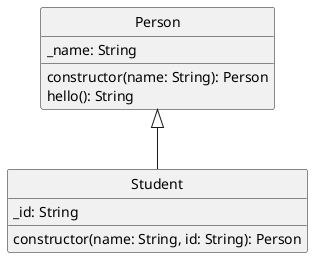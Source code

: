 @startuml
skinparam classAttributeIconSize 0
skinparam monochrome true
hide circle

class Person {
    _name: String
    constructor(name: String): Person
    hello(): String
}

class Student {
    _id: String
    constructor(name: String, id: String): Person
}

Person <|-- Student
@enduml
